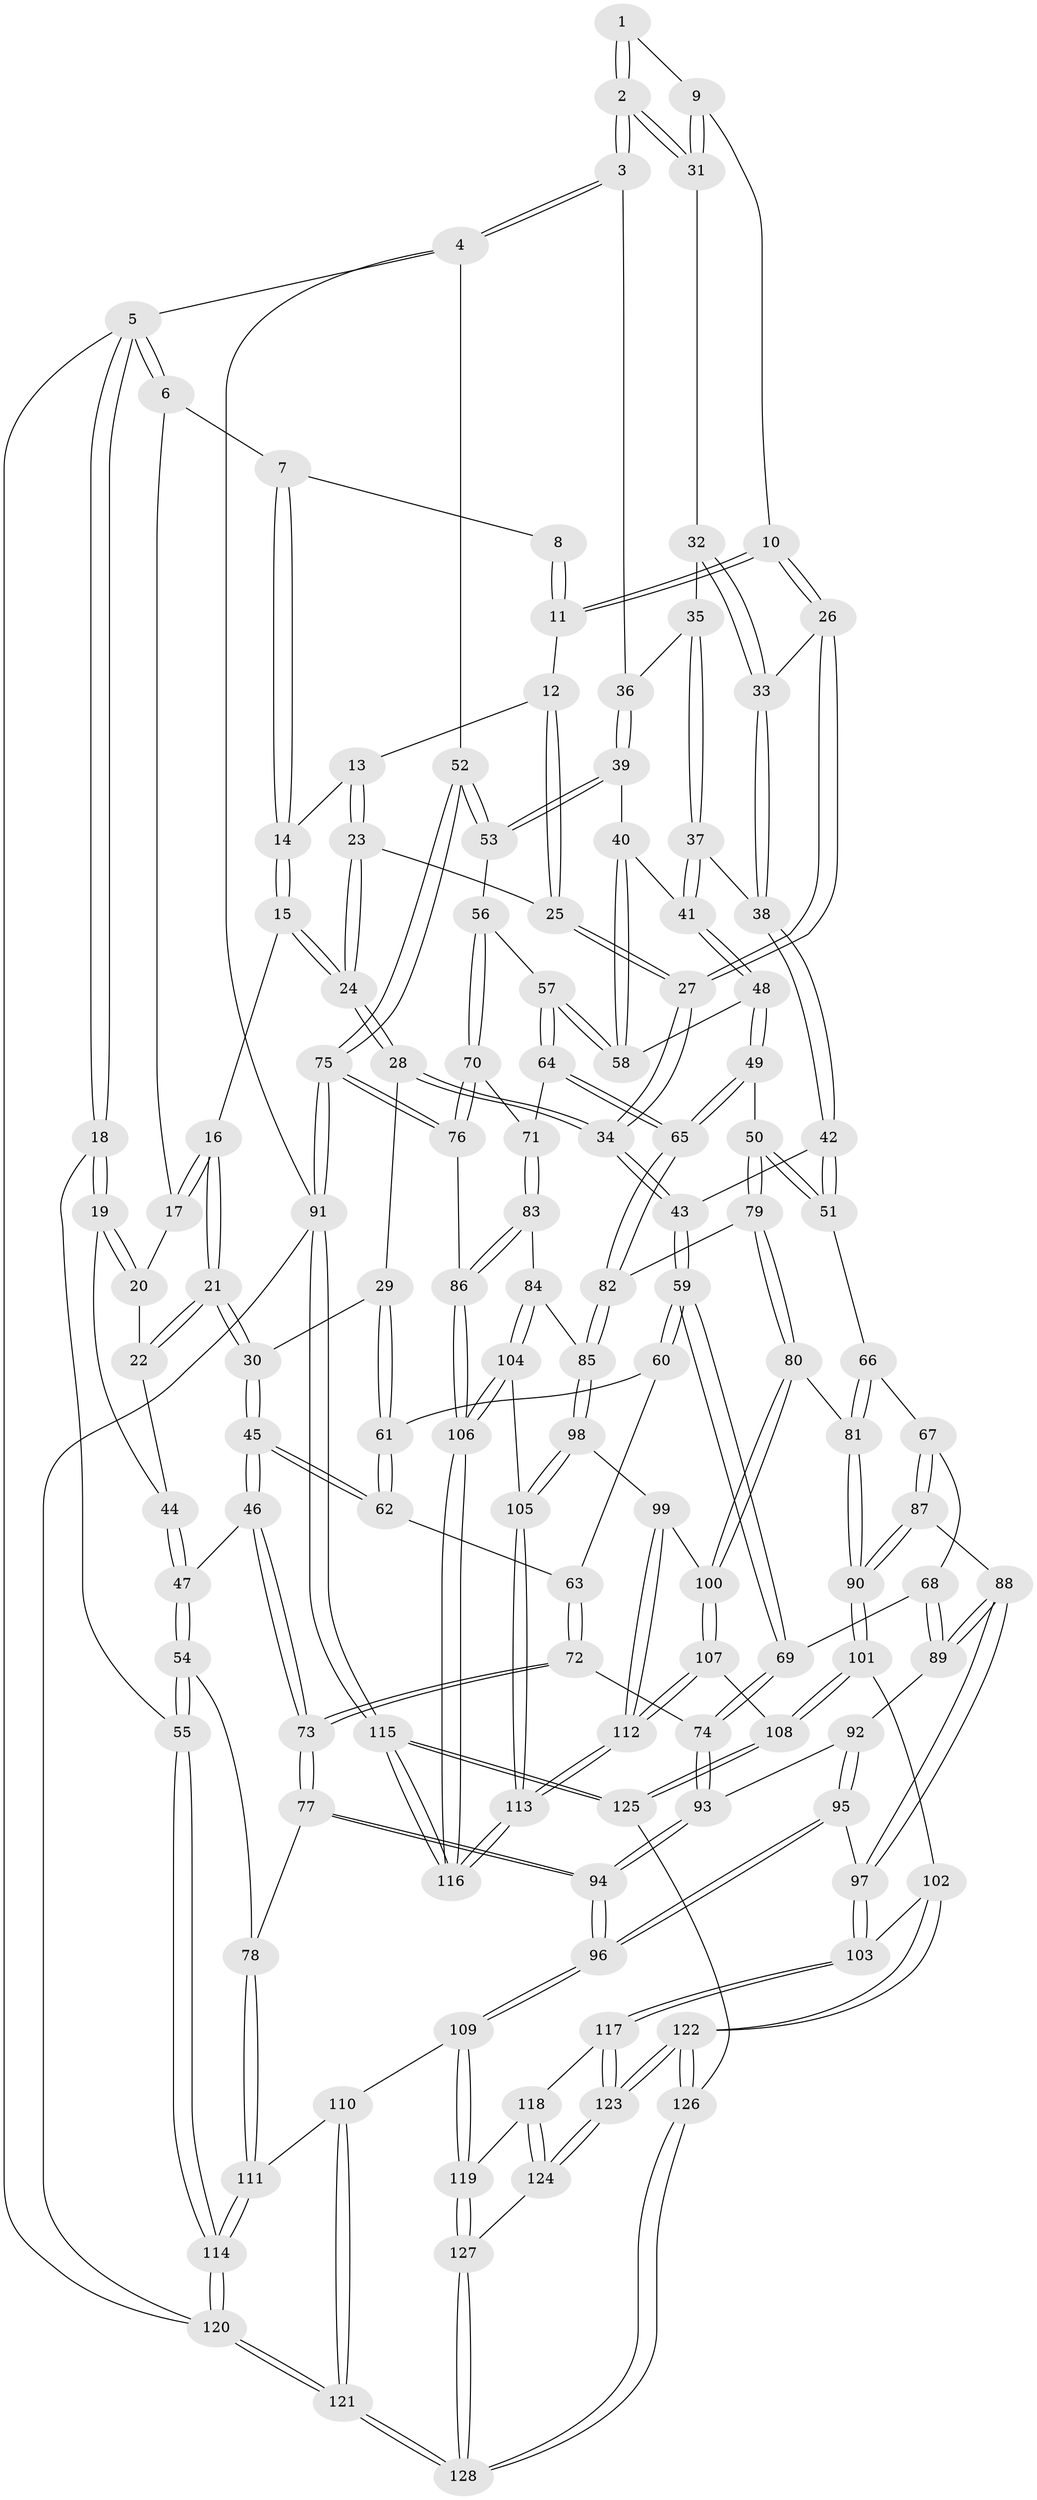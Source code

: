 // Generated by graph-tools (version 1.1) at 2025/16/03/09/25 04:16:49]
// undirected, 128 vertices, 317 edges
graph export_dot {
graph [start="1"]
  node [color=gray90,style=filled];
  1 [pos="+0.6316007411054275+0"];
  2 [pos="+1+0"];
  3 [pos="+1+0"];
  4 [pos="+1+0"];
  5 [pos="+0+0"];
  6 [pos="+0.20823375695627785+0"];
  7 [pos="+0.28547638255746366+0"];
  8 [pos="+0.31990124135226267+0"];
  9 [pos="+0.5744607407998529+0.11729701674175785"];
  10 [pos="+0.5470703422876074+0.13942098607313538"];
  11 [pos="+0.42898064015857096+0.10097895117544661"];
  12 [pos="+0.4084215579332931+0.12419138486439622"];
  13 [pos="+0.3668555674677097+0.1273909851635781"];
  14 [pos="+0.31601500537703425+0.1074385077556975"];
  15 [pos="+0.3027514232867834+0.13326921001225273"];
  16 [pos="+0.2270681693849194+0.12655066542468552"];
  17 [pos="+0.17499271396194932+0"];
  18 [pos="+0+0.25117908459512434"];
  19 [pos="+0+0.2226059112978609"];
  20 [pos="+0.1432559034696827+0"];
  21 [pos="+0.18047413248016508+0.259938794159335"];
  22 [pos="+0.1701154494392707+0.2575066831261747"];
  23 [pos="+0.3432465433567435+0.20228895076907533"];
  24 [pos="+0.30545787159711246+0.21600996725376895"];
  25 [pos="+0.40289461286122585+0.19638262109000837"];
  26 [pos="+0.501593208945882+0.25862231824495874"];
  27 [pos="+0.4909912930743611+0.26436138606284454"];
  28 [pos="+0.27780321441604217+0.253031784146145"];
  29 [pos="+0.22853909405056191+0.280150907933164"];
  30 [pos="+0.20982906948225083+0.2772392553609218"];
  31 [pos="+0.6648108733927246+0.17182639270641997"];
  32 [pos="+0.688957597986457+0.20800102933738543"];
  33 [pos="+0.5728248076282663+0.2918676869256236"];
  34 [pos="+0.45783653207945624+0.3104483025827846"];
  35 [pos="+0.7526444398204005+0.25222148472830974"];
  36 [pos="+0.755040615876328+0.2509563467719995"];
  37 [pos="+0.7405047409787279+0.2969433461891061"];
  38 [pos="+0.5960330042661692+0.31772352280506555"];
  39 [pos="+0.9231342047681053+0.3175445565127404"];
  40 [pos="+0.8458539017041645+0.349557178529344"];
  41 [pos="+0.7425870081789547+0.31726634660690406"];
  42 [pos="+0.6156883819020397+0.4330746327503472"];
  43 [pos="+0.43803891770135395+0.4046228848715243"];
  44 [pos="+0.0726547767363398+0.2552565003837315"];
  45 [pos="+0.14821803345685447+0.474554564140115"];
  46 [pos="+0.13952278839033516+0.4786714851517622"];
  47 [pos="+0.09245515019216109+0.4847664317302673"];
  48 [pos="+0.731916996196477+0.42077327087828625"];
  49 [pos="+0.6755110371721071+0.4644559754041103"];
  50 [pos="+0.6621253053633698+0.47086631405220175"];
  51 [pos="+0.6534521692609734+0.46836350452213843"];
  52 [pos="+1+0.2665676723586475"];
  53 [pos="+1+0.3295873910654882"];
  54 [pos="+0+0.5810866286742442"];
  55 [pos="+0+0.5968890980412268"];
  56 [pos="+1+0.344150123043606"];
  57 [pos="+0.8334609472335185+0.4507766798450105"];
  58 [pos="+0.8074427656730958+0.43828097696785984"];
  59 [pos="+0.4035880739502161+0.44318367002706716"];
  60 [pos="+0.3640537291572897+0.4242984378188611"];
  61 [pos="+0.28581032557622593+0.36514286452112493"];
  62 [pos="+0.20293856123863183+0.48048871096292456"];
  63 [pos="+0.211380537608688+0.4849614150336881"];
  64 [pos="+0.857414984686807+0.5416559975240053"];
  65 [pos="+0.8184722966346203+0.5683706270770827"];
  66 [pos="+0.5454997343895872+0.5355393862012984"];
  67 [pos="+0.4705665198391476+0.5385643248291536"];
  68 [pos="+0.44066653786974097+0.5223999620988273"];
  69 [pos="+0.4039986980696+0.5013403789780622"];
  70 [pos="+0.9358020650797876+0.5249362862900533"];
  71 [pos="+0.864294165737708+0.5440448299347579"];
  72 [pos="+0.2893206281930764+0.5656728691533232"];
  73 [pos="+0.211608074970649+0.6399916090543057"];
  74 [pos="+0.35838384440610593+0.5566385041754834"];
  75 [pos="+1+0.6709580196394204"];
  76 [pos="+1+0.6679301607689716"];
  77 [pos="+0.1998385475980683+0.6635771125509784"];
  78 [pos="+0.12879330243469458+0.657997921014624"];
  79 [pos="+0.6791414707474412+0.6180362541980643"];
  80 [pos="+0.6653006400713237+0.6447685254201098"];
  81 [pos="+0.5893485209686541+0.6645622354146705"];
  82 [pos="+0.7941999065448616+0.6078132234868658"];
  83 [pos="+0.9293413813395107+0.6598899215824134"];
  84 [pos="+0.8724435297519637+0.6823475587048028"];
  85 [pos="+0.8246115163952227+0.6650334118381654"];
  86 [pos="+1+0.6729123275083531"];
  87 [pos="+0.5135093828836649+0.6646209949989612"];
  88 [pos="+0.4859532144891768+0.6695764203890154"];
  89 [pos="+0.4541414194941785+0.6549063751063298"];
  90 [pos="+0.557863281474983+0.6852870240639968"];
  91 [pos="+1+1"];
  92 [pos="+0.37286277606681506+0.6245735868178328"];
  93 [pos="+0.3685706742567588+0.6081065436392358"];
  94 [pos="+0.2255087842788253+0.7091700004588126"];
  95 [pos="+0.3562150517541943+0.7383855632883929"];
  96 [pos="+0.24830390696784857+0.7549409984787852"];
  97 [pos="+0.3868449332462913+0.7575085709173308"];
  98 [pos="+0.7696593819301988+0.7168636898478137"];
  99 [pos="+0.722752983297628+0.7123829810315555"];
  100 [pos="+0.6953957168096625+0.6969107515323838"];
  101 [pos="+0.5426574090891744+0.8336292630579647"];
  102 [pos="+0.48120022652217403+0.8334122717240817"];
  103 [pos="+0.43890577355130156+0.8284222408089159"];
  104 [pos="+0.8701383512018451+0.6943977183118326"];
  105 [pos="+0.8150021324774709+0.7832349904065479"];
  106 [pos="+0.908843132489933+0.8156581451577357"];
  107 [pos="+0.6251699829662816+0.8639438169552736"];
  108 [pos="+0.5854030127299992+0.8687442107659731"];
  109 [pos="+0.20534024372156465+0.8509622757877886"];
  110 [pos="+0.10211834316645253+0.8225154928367099"];
  111 [pos="+0.09841530075456123+0.8187029555674978"];
  112 [pos="+0.7495951950003896+0.8905779598419111"];
  113 [pos="+0.8333978740525411+0.9279877852633156"];
  114 [pos="+0+0.6435112202952012"];
  115 [pos="+1+1"];
  116 [pos="+0.8565025669991387+0.948830115423654"];
  117 [pos="+0.4133041803651296+0.8565726388402309"];
  118 [pos="+0.3172965128226148+0.8744216964401689"];
  119 [pos="+0.20912183995019146+0.8624619708037067"];
  120 [pos="+0+1"];
  121 [pos="+0+1"];
  122 [pos="+0.4217662652188801+1"];
  123 [pos="+0.3779233108889444+1"];
  124 [pos="+0.36654854106870627+0.9947069756621121"];
  125 [pos="+0.5167501470483215+1"];
  126 [pos="+0.44729725740440945+1"];
  127 [pos="+0.20667977983290506+0.9087838277557504"];
  128 [pos="+0+1"];
  1 -- 2;
  1 -- 2;
  1 -- 9;
  2 -- 3;
  2 -- 3;
  2 -- 31;
  2 -- 31;
  3 -- 4;
  3 -- 4;
  3 -- 36;
  4 -- 5;
  4 -- 52;
  4 -- 91;
  5 -- 6;
  5 -- 6;
  5 -- 18;
  5 -- 18;
  5 -- 120;
  6 -- 7;
  6 -- 17;
  7 -- 8;
  7 -- 14;
  7 -- 14;
  8 -- 11;
  8 -- 11;
  9 -- 10;
  9 -- 31;
  9 -- 31;
  10 -- 11;
  10 -- 11;
  10 -- 26;
  10 -- 26;
  11 -- 12;
  12 -- 13;
  12 -- 25;
  12 -- 25;
  13 -- 14;
  13 -- 23;
  13 -- 23;
  14 -- 15;
  14 -- 15;
  15 -- 16;
  15 -- 24;
  15 -- 24;
  16 -- 17;
  16 -- 17;
  16 -- 21;
  16 -- 21;
  17 -- 20;
  18 -- 19;
  18 -- 19;
  18 -- 55;
  19 -- 20;
  19 -- 20;
  19 -- 44;
  20 -- 22;
  21 -- 22;
  21 -- 22;
  21 -- 30;
  21 -- 30;
  22 -- 44;
  23 -- 24;
  23 -- 24;
  23 -- 25;
  24 -- 28;
  24 -- 28;
  25 -- 27;
  25 -- 27;
  26 -- 27;
  26 -- 27;
  26 -- 33;
  27 -- 34;
  27 -- 34;
  28 -- 29;
  28 -- 34;
  28 -- 34;
  29 -- 30;
  29 -- 61;
  29 -- 61;
  30 -- 45;
  30 -- 45;
  31 -- 32;
  32 -- 33;
  32 -- 33;
  32 -- 35;
  33 -- 38;
  33 -- 38;
  34 -- 43;
  34 -- 43;
  35 -- 36;
  35 -- 37;
  35 -- 37;
  36 -- 39;
  36 -- 39;
  37 -- 38;
  37 -- 41;
  37 -- 41;
  38 -- 42;
  38 -- 42;
  39 -- 40;
  39 -- 53;
  39 -- 53;
  40 -- 41;
  40 -- 58;
  40 -- 58;
  41 -- 48;
  41 -- 48;
  42 -- 43;
  42 -- 51;
  42 -- 51;
  43 -- 59;
  43 -- 59;
  44 -- 47;
  44 -- 47;
  45 -- 46;
  45 -- 46;
  45 -- 62;
  45 -- 62;
  46 -- 47;
  46 -- 73;
  46 -- 73;
  47 -- 54;
  47 -- 54;
  48 -- 49;
  48 -- 49;
  48 -- 58;
  49 -- 50;
  49 -- 65;
  49 -- 65;
  50 -- 51;
  50 -- 51;
  50 -- 79;
  50 -- 79;
  51 -- 66;
  52 -- 53;
  52 -- 53;
  52 -- 75;
  52 -- 75;
  53 -- 56;
  54 -- 55;
  54 -- 55;
  54 -- 78;
  55 -- 114;
  55 -- 114;
  56 -- 57;
  56 -- 70;
  56 -- 70;
  57 -- 58;
  57 -- 58;
  57 -- 64;
  57 -- 64;
  59 -- 60;
  59 -- 60;
  59 -- 69;
  59 -- 69;
  60 -- 61;
  60 -- 63;
  61 -- 62;
  61 -- 62;
  62 -- 63;
  63 -- 72;
  63 -- 72;
  64 -- 65;
  64 -- 65;
  64 -- 71;
  65 -- 82;
  65 -- 82;
  66 -- 67;
  66 -- 81;
  66 -- 81;
  67 -- 68;
  67 -- 87;
  67 -- 87;
  68 -- 69;
  68 -- 89;
  68 -- 89;
  69 -- 74;
  69 -- 74;
  70 -- 71;
  70 -- 76;
  70 -- 76;
  71 -- 83;
  71 -- 83;
  72 -- 73;
  72 -- 73;
  72 -- 74;
  73 -- 77;
  73 -- 77;
  74 -- 93;
  74 -- 93;
  75 -- 76;
  75 -- 76;
  75 -- 91;
  75 -- 91;
  76 -- 86;
  77 -- 78;
  77 -- 94;
  77 -- 94;
  78 -- 111;
  78 -- 111;
  79 -- 80;
  79 -- 80;
  79 -- 82;
  80 -- 81;
  80 -- 100;
  80 -- 100;
  81 -- 90;
  81 -- 90;
  82 -- 85;
  82 -- 85;
  83 -- 84;
  83 -- 86;
  83 -- 86;
  84 -- 85;
  84 -- 104;
  84 -- 104;
  85 -- 98;
  85 -- 98;
  86 -- 106;
  86 -- 106;
  87 -- 88;
  87 -- 90;
  87 -- 90;
  88 -- 89;
  88 -- 89;
  88 -- 97;
  88 -- 97;
  89 -- 92;
  90 -- 101;
  90 -- 101;
  91 -- 115;
  91 -- 115;
  91 -- 120;
  92 -- 93;
  92 -- 95;
  92 -- 95;
  93 -- 94;
  93 -- 94;
  94 -- 96;
  94 -- 96;
  95 -- 96;
  95 -- 96;
  95 -- 97;
  96 -- 109;
  96 -- 109;
  97 -- 103;
  97 -- 103;
  98 -- 99;
  98 -- 105;
  98 -- 105;
  99 -- 100;
  99 -- 112;
  99 -- 112;
  100 -- 107;
  100 -- 107;
  101 -- 102;
  101 -- 108;
  101 -- 108;
  102 -- 103;
  102 -- 122;
  102 -- 122;
  103 -- 117;
  103 -- 117;
  104 -- 105;
  104 -- 106;
  104 -- 106;
  105 -- 113;
  105 -- 113;
  106 -- 116;
  106 -- 116;
  107 -- 108;
  107 -- 112;
  107 -- 112;
  108 -- 125;
  108 -- 125;
  109 -- 110;
  109 -- 119;
  109 -- 119;
  110 -- 111;
  110 -- 121;
  110 -- 121;
  111 -- 114;
  111 -- 114;
  112 -- 113;
  112 -- 113;
  113 -- 116;
  113 -- 116;
  114 -- 120;
  114 -- 120;
  115 -- 116;
  115 -- 116;
  115 -- 125;
  115 -- 125;
  117 -- 118;
  117 -- 123;
  117 -- 123;
  118 -- 119;
  118 -- 124;
  118 -- 124;
  119 -- 127;
  119 -- 127;
  120 -- 121;
  120 -- 121;
  121 -- 128;
  121 -- 128;
  122 -- 123;
  122 -- 123;
  122 -- 126;
  122 -- 126;
  123 -- 124;
  123 -- 124;
  124 -- 127;
  125 -- 126;
  126 -- 128;
  126 -- 128;
  127 -- 128;
  127 -- 128;
}
